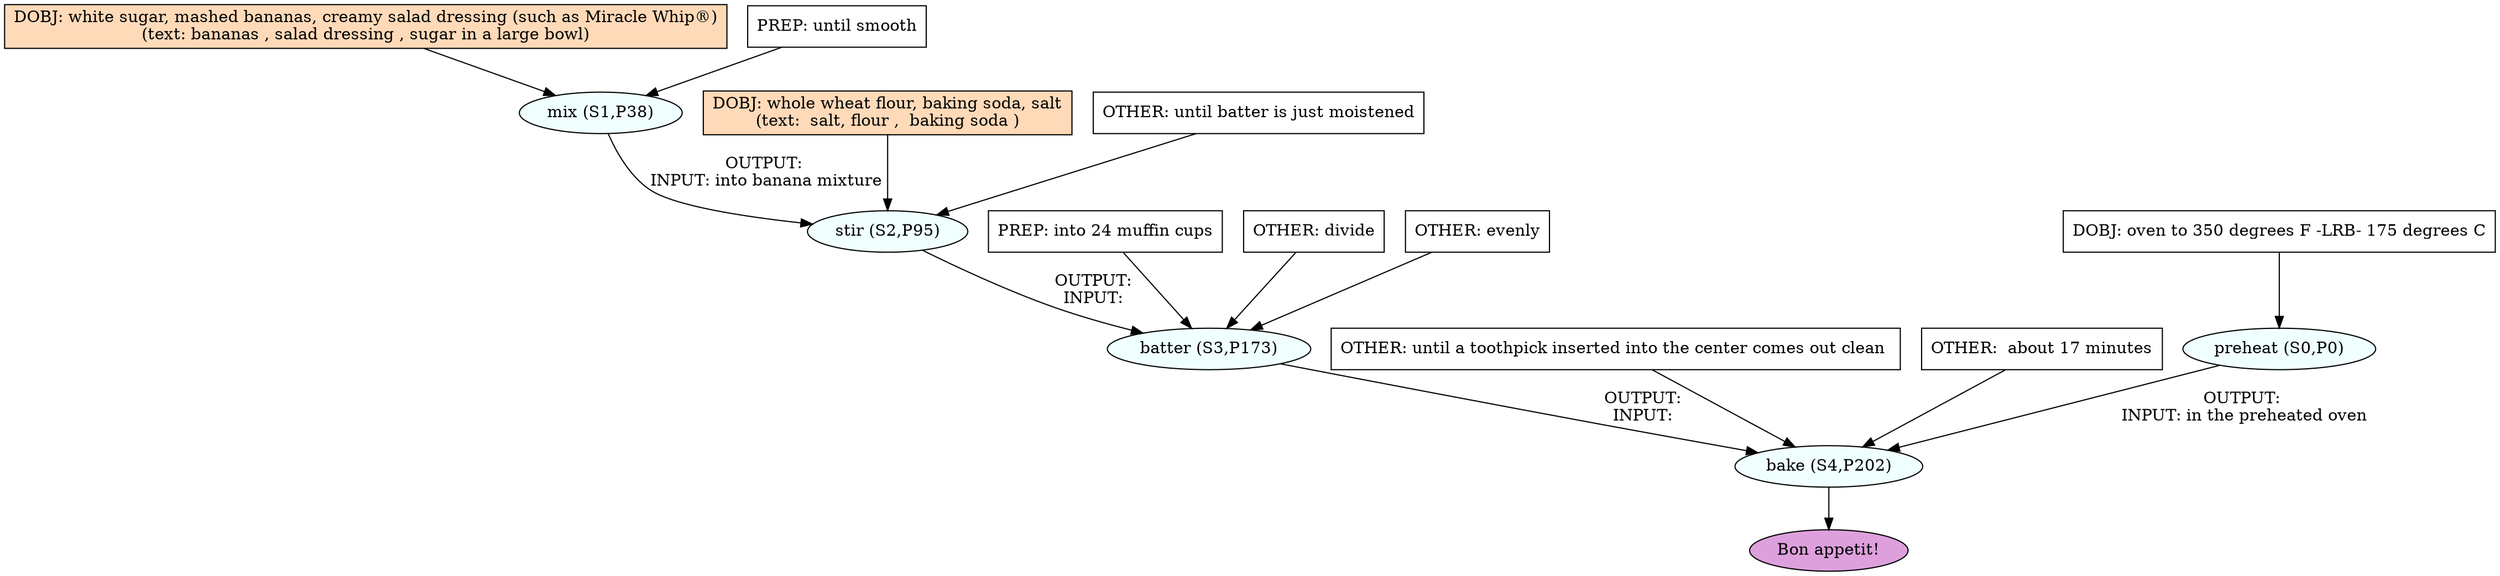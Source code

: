 digraph recipe {
E0[label="preheat (S0,P0)", shape=oval, style=filled, fillcolor=azure]
E1[label="mix (S1,P38)", shape=oval, style=filled, fillcolor=azure]
E2[label="stir (S2,P95)", shape=oval, style=filled, fillcolor=azure]
E3[label="batter (S3,P173)", shape=oval, style=filled, fillcolor=azure]
E4[label="bake (S4,P202)", shape=oval, style=filled, fillcolor=azure]
D1[label="DOBJ: white sugar, mashed bananas, creamy salad dressing (such as Miracle Whip®)
(text: bananas , salad dressing , sugar in a large bowl)", shape=box, style=filled, fillcolor=peachpuff]
D1 -> E1
P1_0[label="PREP: until smooth", shape=box, style=filled, fillcolor=white]
P1_0 -> E1
D0[label="DOBJ: oven to 350 degrees F -LRB- 175 degrees C", shape=box, style=filled, fillcolor=white]
D0 -> E0
D2_ing[label="DOBJ: whole wheat flour, baking soda, salt
(text:  salt, flour ,  baking soda )", shape=box, style=filled, fillcolor=peachpuff]
D2_ing -> E2
E1 -> E2 [label="OUTPUT: 
INPUT: into banana mixture"]
O2_0_0[label="OTHER: until batter is just moistened", shape=box, style=filled, fillcolor=white]
O2_0_0 -> E2
E2 -> E3 [label="OUTPUT: 
INPUT: "]
P3_0_0[label="PREP: into 24 muffin cups", shape=box, style=filled, fillcolor=white]
P3_0_0 -> E3
O3_0_0[label="OTHER: divide", shape=box, style=filled, fillcolor=white]
O3_0_0 -> E3
O3_1_0[label="OTHER: evenly", shape=box, style=filled, fillcolor=white]
O3_1_0 -> E3
E3 -> E4 [label="OUTPUT: 
INPUT: "]
E0 -> E4 [label="OUTPUT: 
INPUT: in the preheated oven"]
O4_0_0[label="OTHER: until a toothpick inserted into the center comes out clean ", shape=box, style=filled, fillcolor=white]
O4_0_0 -> E4
O4_0_1[label="OTHER:  about 17 minutes", shape=box, style=filled, fillcolor=white]
O4_0_1 -> E4
EOR[label="Bon appetit!", shape=oval, style=filled, fillcolor=plum]
E4 -> EOR
}
